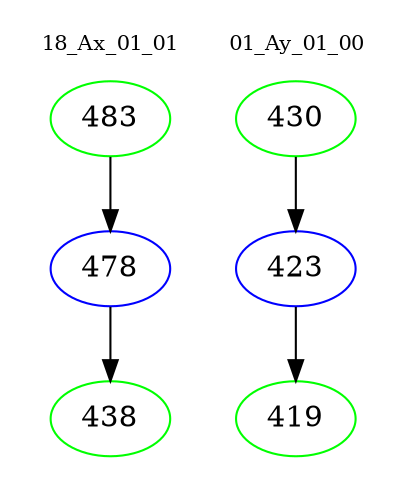 digraph{
subgraph cluster_0 {
color = white
label = "18_Ax_01_01";
fontsize=10;
T0_483 [label="483", color="green"]
T0_483 -> T0_478 [color="black"]
T0_478 [label="478", color="blue"]
T0_478 -> T0_438 [color="black"]
T0_438 [label="438", color="green"]
}
subgraph cluster_1 {
color = white
label = "01_Ay_01_00";
fontsize=10;
T1_430 [label="430", color="green"]
T1_430 -> T1_423 [color="black"]
T1_423 [label="423", color="blue"]
T1_423 -> T1_419 [color="black"]
T1_419 [label="419", color="green"]
}
}
